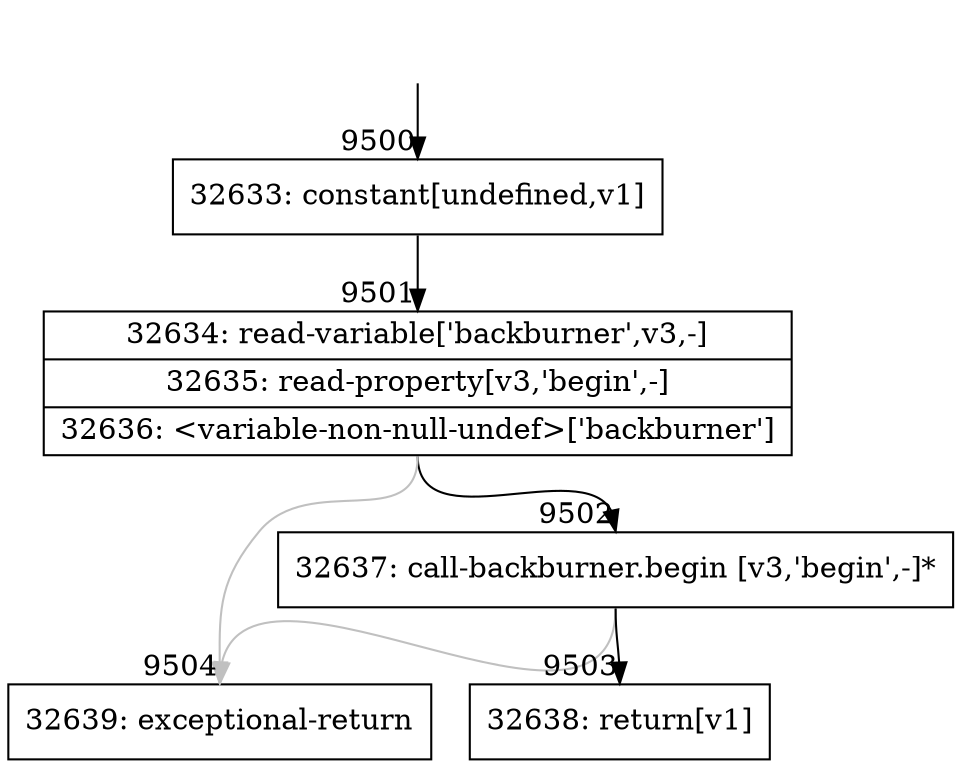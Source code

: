 digraph {
rankdir="TD"
BB_entry797[shape=none,label=""];
BB_entry797 -> BB9500 [tailport=s, headport=n, headlabel="    9500"]
BB9500 [shape=record label="{32633: constant[undefined,v1]}" ] 
BB9500 -> BB9501 [tailport=s, headport=n, headlabel="      9501"]
BB9501 [shape=record label="{32634: read-variable['backburner',v3,-]|32635: read-property[v3,'begin',-]|32636: \<variable-non-null-undef\>['backburner']}" ] 
BB9501 -> BB9502 [tailport=s, headport=n, headlabel="      9502"]
BB9501 -> BB9504 [tailport=s, headport=n, color=gray, headlabel="      9504"]
BB9502 [shape=record label="{32637: call-backburner.begin [v3,'begin',-]*}" ] 
BB9502 -> BB9503 [tailport=s, headport=n, headlabel="      9503"]
BB9502 -> BB9504 [tailport=s, headport=n, color=gray]
BB9503 [shape=record label="{32638: return[v1]}" ] 
BB9504 [shape=record label="{32639: exceptional-return}" ] 
//#$~ 16852
}
